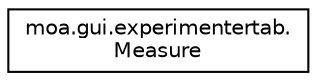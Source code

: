 digraph "Graphical Class Hierarchy"
{
 // LATEX_PDF_SIZE
  edge [fontname="Helvetica",fontsize="10",labelfontname="Helvetica",labelfontsize="10"];
  node [fontname="Helvetica",fontsize="10",shape=record];
  rankdir="LR";
  Node0 [label="moa.gui.experimentertab.\lMeasure",height=0.2,width=0.4,color="black", fillcolor="white", style="filled",URL="$classmoa_1_1gui_1_1experimentertab_1_1_measure.html",tooltip=" "];
}
